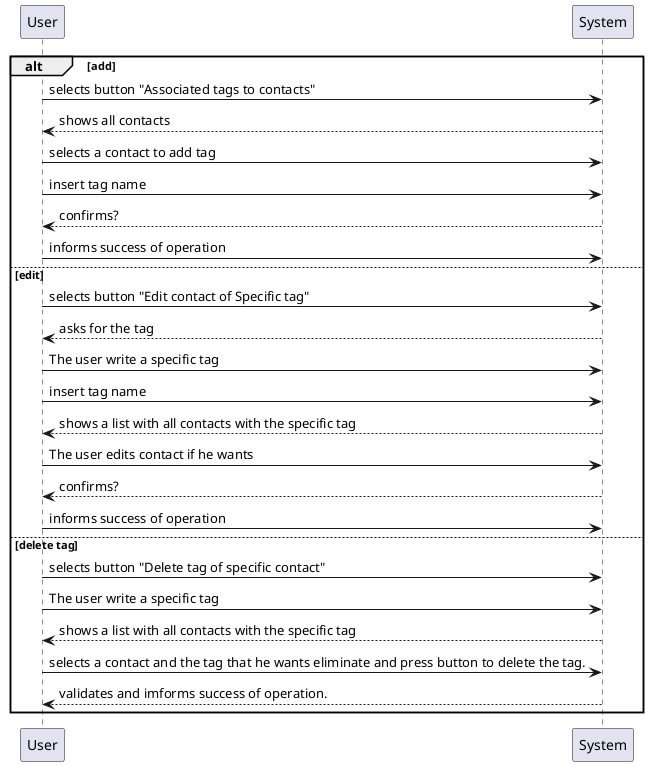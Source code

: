 @startuml doc-files/crm_contacts_with_tags_analysis_ssd.png

alt add
User -> System: selects button "Associated tags to contacts"
User <-- System: shows all contacts
User -> System: selects a contact to add tag
User -> System: insert tag name
User <-- System: confirms?
User -> System: informs success of operation
else edit
User -> System: selects button "Edit contact of Specific tag"
User <-- System: asks for the tag
User -> System: The user write a specific tag
User -> System: insert tag name
User <-- System: shows a list with all contacts with the specific tag
User -> System: The user edits contact if he wants
User <-- System: confirms?
User -> System: informs success of operation
else delete tag
User -> System: selects button "Delete tag of specific contact"
User -> System: The user write a specific tag
User <-- System: shows a list with all contacts with the specific tag
User -> System: selects a contact and the tag that he wants eliminate and press button to delete the tag.
User <-- System: validates and imforms success of operation.
end
@enduml
